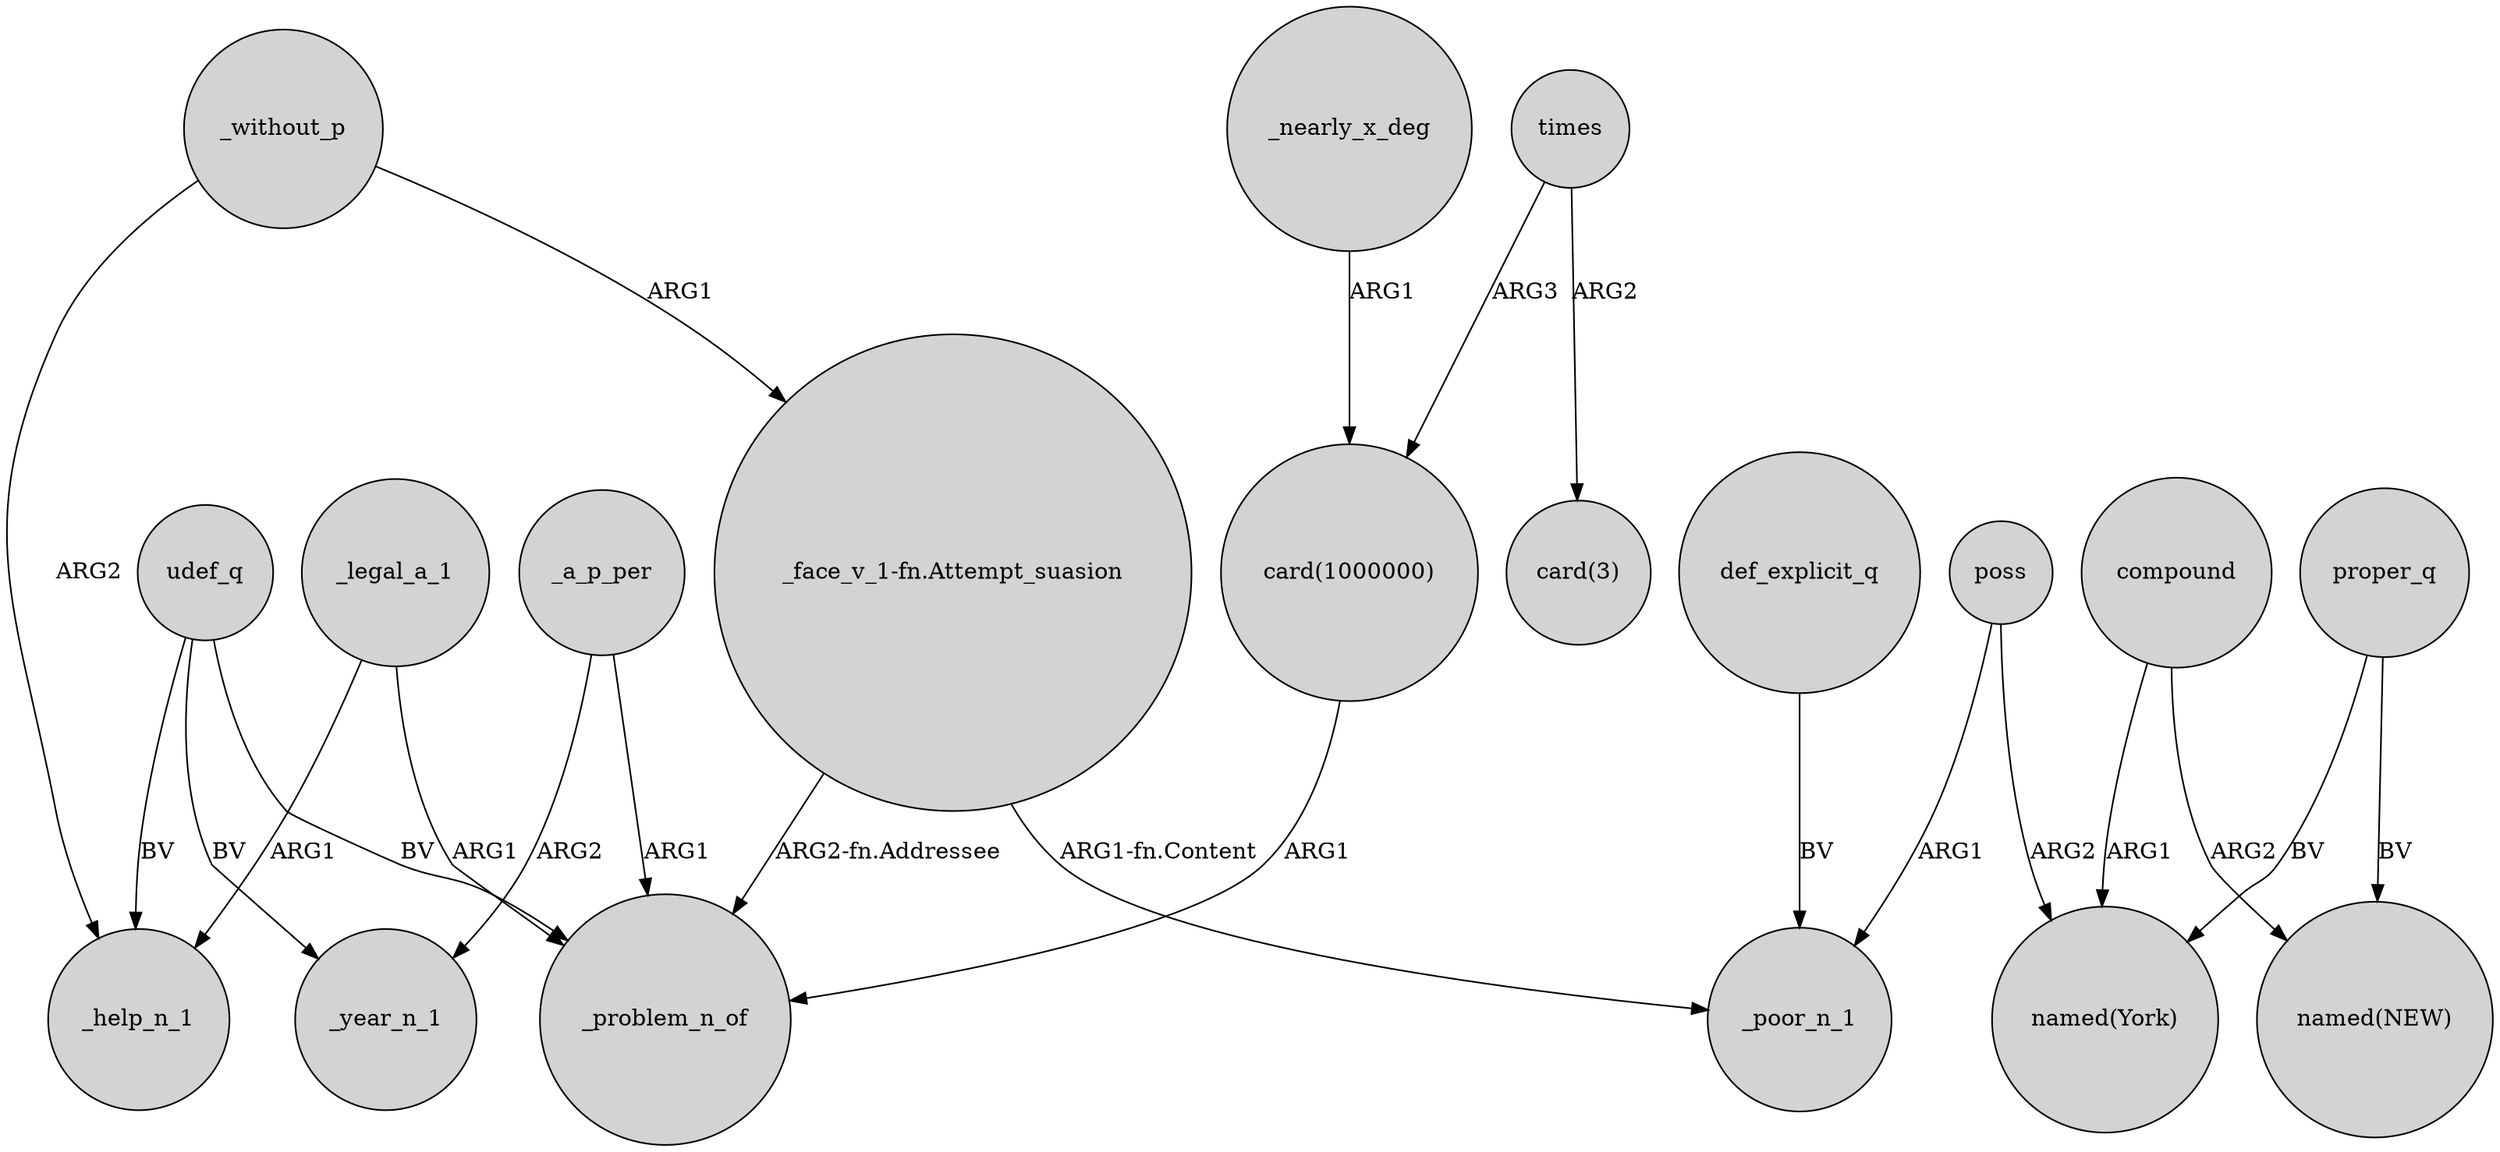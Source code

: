 digraph {
	node [shape=circle style=filled]
	"_face_v_1-fn.Attempt_suasion" -> _problem_n_of [label="ARG2-fn.Addressee"]
	udef_q -> _problem_n_of [label=BV]
	udef_q -> _help_n_1 [label=BV]
	times -> "card(1000000)" [label=ARG3]
	_a_p_per -> _year_n_1 [label=ARG2]
	times -> "card(3)" [label=ARG2]
	compound -> "named(NEW)" [label=ARG2]
	_a_p_per -> _problem_n_of [label=ARG1]
	poss -> _poor_n_1 [label=ARG1]
	proper_q -> "named(York)" [label=BV]
	"_face_v_1-fn.Attempt_suasion" -> _poor_n_1 [label="ARG1-fn.Content"]
	_legal_a_1 -> _help_n_1 [label=ARG1]
	_without_p -> _help_n_1 [label=ARG2]
	poss -> "named(York)" [label=ARG2]
	"card(1000000)" -> _problem_n_of [label=ARG1]
	udef_q -> _year_n_1 [label=BV]
	_nearly_x_deg -> "card(1000000)" [label=ARG1]
	compound -> "named(York)" [label=ARG1]
	_legal_a_1 -> _problem_n_of [label=ARG1]
	proper_q -> "named(NEW)" [label=BV]
	def_explicit_q -> _poor_n_1 [label=BV]
	_without_p -> "_face_v_1-fn.Attempt_suasion" [label=ARG1]
}
